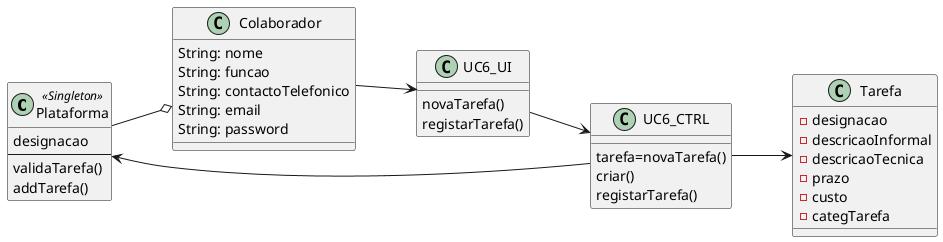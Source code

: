 @startuml

left to right direction

Class Plataforma <<Singleton>> {
designacao
--
validaTarefa()
addTarefa()
}

Class Colaborador{
String: nome
String: funcao
String: contactoTelefonico
String: email
String: password
}

Class UC6_UI{
novaTarefa()
registarTarefa()
}

Class UC6_CTRL{
tarefa=novaTarefa()
criar()
registarTarefa()
}
Class Tarefa{
    -designacao
    -descricaoInformal
    -descricaoTecnica
    -prazo
    -custo
    -categTarefa
}
Plataforma --o Colaborador
Colaborador --> UC6_UI
UC6_UI --> UC6_CTRL
UC6_CTRL --> Tarefa
UC6_CTRL --> Plataforma

@enduml